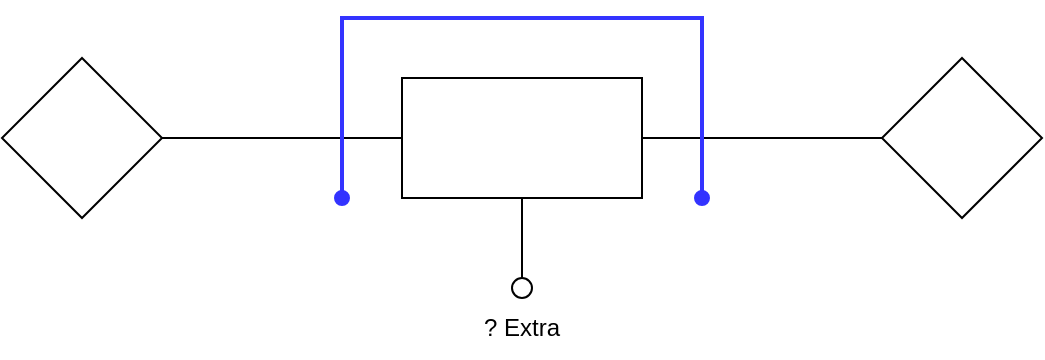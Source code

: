 <mxfile version="24.4.4" type="device">
  <diagram name="Pagina-1" id="nqvDypc4Ah4G6WBrqWez">
    <mxGraphModel dx="1039" dy="533" grid="1" gridSize="10" guides="1" tooltips="1" connect="1" arrows="1" fold="1" page="1" pageScale="1" pageWidth="827" pageHeight="1169" math="0" shadow="0">
      <root>
        <mxCell id="0" />
        <mxCell id="1" parent="0" />
        <mxCell id="x91iqUg3FYDleNqlYm3p-4" style="edgeStyle=orthogonalEdgeStyle;rounded=0;orthogonalLoop=1;jettySize=auto;html=1;entryX=0;entryY=0.5;entryDx=0;entryDy=0;endArrow=none;endFill=0;" edge="1" parent="1" source="x91iqUg3FYDleNqlYm3p-1" target="x91iqUg3FYDleNqlYm3p-2">
          <mxGeometry relative="1" as="geometry" />
        </mxCell>
        <mxCell id="x91iqUg3FYDleNqlYm3p-1" value="" style="rhombus;whiteSpace=wrap;html=1;" vertex="1" parent="1">
          <mxGeometry x="80" y="240" width="80" height="80" as="geometry" />
        </mxCell>
        <mxCell id="x91iqUg3FYDleNqlYm3p-5" style="edgeStyle=orthogonalEdgeStyle;rounded=0;orthogonalLoop=1;jettySize=auto;html=1;endArrow=none;endFill=0;" edge="1" parent="1" source="x91iqUg3FYDleNqlYm3p-2" target="x91iqUg3FYDleNqlYm3p-3">
          <mxGeometry relative="1" as="geometry" />
        </mxCell>
        <mxCell id="x91iqUg3FYDleNqlYm3p-2" value="" style="rounded=0;whiteSpace=wrap;html=1;" vertex="1" parent="1">
          <mxGeometry x="280" y="250" width="120" height="60" as="geometry" />
        </mxCell>
        <mxCell id="x91iqUg3FYDleNqlYm3p-3" value="" style="rhombus;whiteSpace=wrap;html=1;" vertex="1" parent="1">
          <mxGeometry x="520" y="240" width="80" height="80" as="geometry" />
        </mxCell>
        <mxCell id="x91iqUg3FYDleNqlYm3p-6" value="" style="endArrow=oval;html=1;rounded=0;strokeColor=#3333FF;strokeWidth=2;endFill=1;startArrow=oval;startFill=1;" edge="1" parent="1">
          <mxGeometry width="50" height="50" relative="1" as="geometry">
            <mxPoint x="250" y="310" as="sourcePoint" />
            <mxPoint x="430" y="310" as="targetPoint" />
            <Array as="points">
              <mxPoint x="250" y="220" />
              <mxPoint x="430" y="220" />
            </Array>
          </mxGeometry>
        </mxCell>
        <mxCell id="x91iqUg3FYDleNqlYm3p-8" style="edgeStyle=orthogonalEdgeStyle;rounded=0;orthogonalLoop=1;jettySize=auto;html=1;entryX=0.5;entryY=1;entryDx=0;entryDy=0;endArrow=none;endFill=0;" edge="1" parent="1" source="x91iqUg3FYDleNqlYm3p-7" target="x91iqUg3FYDleNqlYm3p-2">
          <mxGeometry relative="1" as="geometry" />
        </mxCell>
        <mxCell id="x91iqUg3FYDleNqlYm3p-7" value="" style="ellipse;whiteSpace=wrap;html=1;aspect=fixed;" vertex="1" parent="1">
          <mxGeometry x="335" y="350" width="10" height="10" as="geometry" />
        </mxCell>
        <mxCell id="x91iqUg3FYDleNqlYm3p-9" value="? Extra" style="text;html=1;align=center;verticalAlign=middle;whiteSpace=wrap;rounded=0;" vertex="1" parent="1">
          <mxGeometry x="310" y="360" width="60" height="30" as="geometry" />
        </mxCell>
      </root>
    </mxGraphModel>
  </diagram>
</mxfile>
